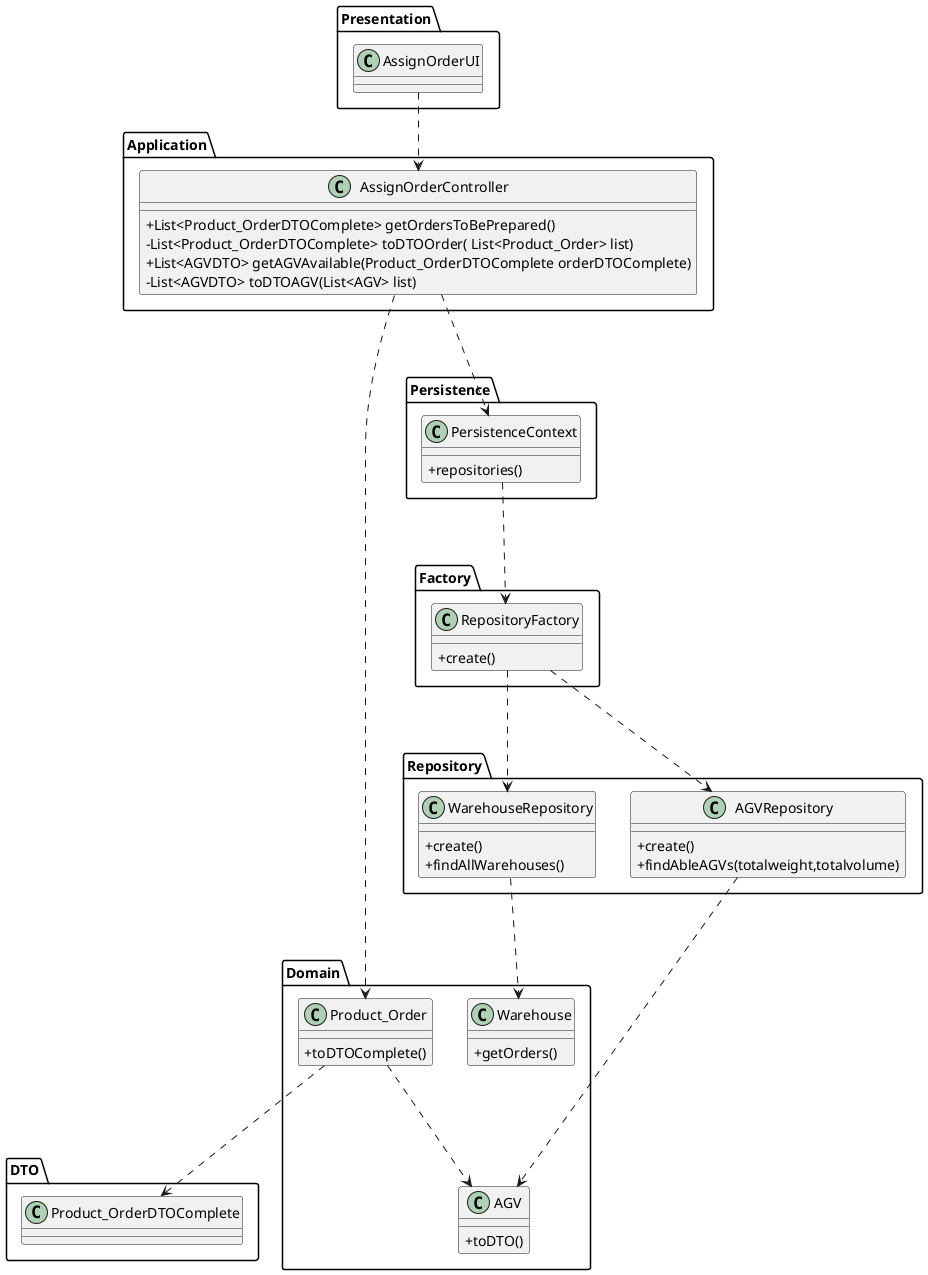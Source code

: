 @startuml
skinparam classAttributeIconSize 0

package "Presentation"{
class AssignOrderUI
}

package "Application"{
class AssignOrderController{
+List<Product_OrderDTOComplete> getOrdersToBePrepared()
-List<Product_OrderDTOComplete> toDTOOrder( List<Product_Order> list)
+List<AGVDTO> getAGVAvailable(Product_OrderDTOComplete orderDTOComplete)
-List<AGVDTO> toDTOAGV(List<AGV> list)
}
}

package "DTO"{
class Product_OrderDTOComplete{
}
}


package "Domain"{
class AGV{
+toDTO()
}
class Product_Order{
+toDTOComplete()
}
class Warehouse{
+getOrders()
}
}


package "Persistence"{
class PersistenceContext{
+repositories()
}
}

package "Factory"{
class RepositoryFactory{
+create()
}
}

package "Repository"{
class WarehouseRepository{
+create()
+findAllWarehouses()
}
class AGVRepository{
+create()
+findAbleAGVs(totalweight,totalvolume)
}
}
AssignOrderUI .-> AssignOrderController
AssignOrderController .--> PersistenceContext
PersistenceContext .--> RepositoryFactory
RepositoryFactory .--> WarehouseRepository
RepositoryFactory .--> AGVRepository
WarehouseRepository .--> Warehouse
AGVRepository .--> AGV
AssignOrderController .--> Product_Order
Product_Order .--> AGV
Product_Order .--> Product_OrderDTOComplete

@enduml